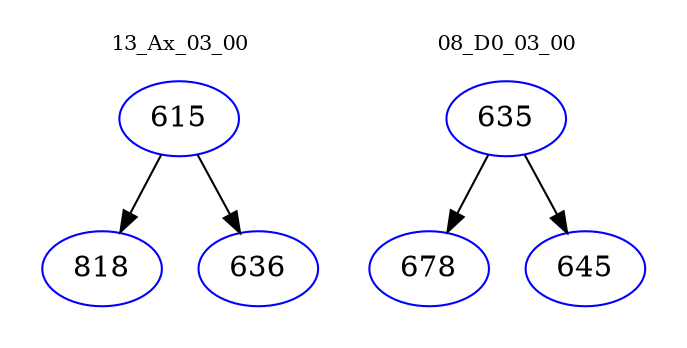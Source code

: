 digraph{
subgraph cluster_0 {
color = white
label = "13_Ax_03_00";
fontsize=10;
T0_615 [label="615", color="blue"]
T0_615 -> T0_818 [color="black"]
T0_818 [label="818", color="blue"]
T0_615 -> T0_636 [color="black"]
T0_636 [label="636", color="blue"]
}
subgraph cluster_1 {
color = white
label = "08_D0_03_00";
fontsize=10;
T1_635 [label="635", color="blue"]
T1_635 -> T1_678 [color="black"]
T1_678 [label="678", color="blue"]
T1_635 -> T1_645 [color="black"]
T1_645 [label="645", color="blue"]
}
}
